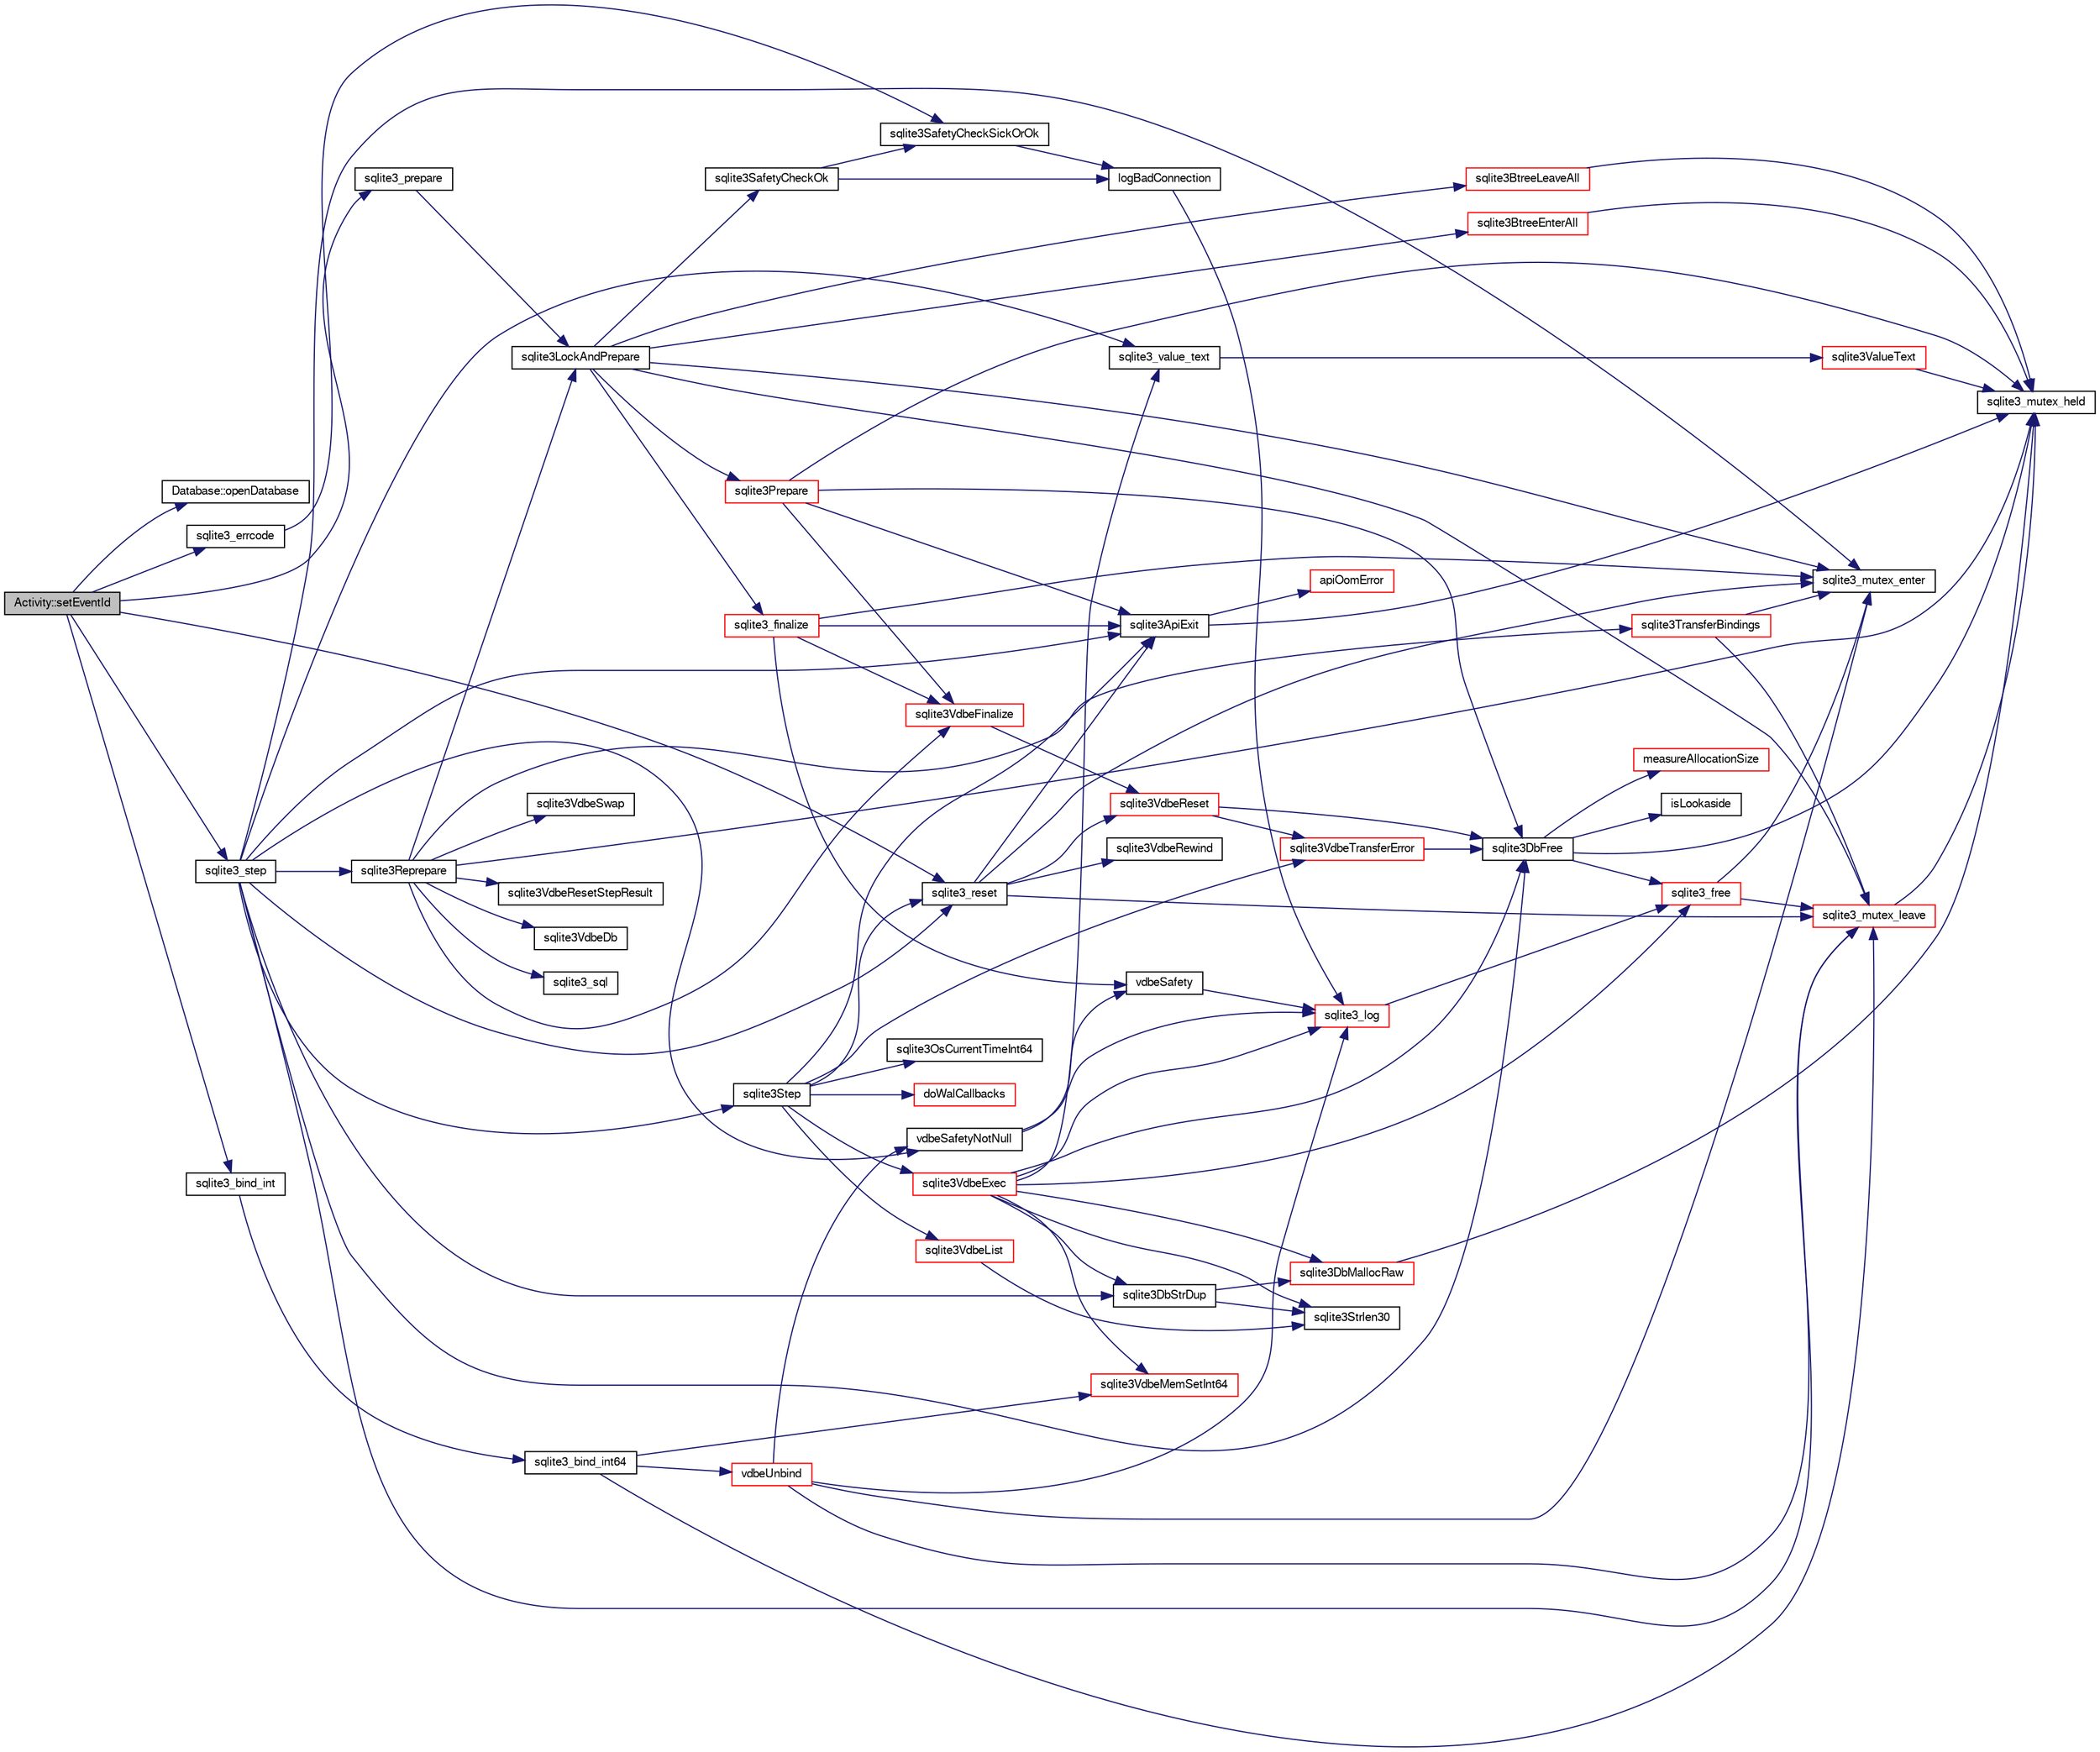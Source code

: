 digraph "Activity::setEventId"
{
  edge [fontname="FreeSans",fontsize="10",labelfontname="FreeSans",labelfontsize="10"];
  node [fontname="FreeSans",fontsize="10",shape=record];
  rankdir="LR";
  Node2917 [label="Activity::setEventId",height=0.2,width=0.4,color="black", fillcolor="grey75", style="filled", fontcolor="black"];
  Node2917 -> Node2918 [color="midnightblue",fontsize="10",style="solid",fontname="FreeSans"];
  Node2918 [label="Database::openDatabase",height=0.2,width=0.4,color="black", fillcolor="white", style="filled",URL="$classDatabase.html#aef36ad74d0bf64a091206dba2e27a54e"];
  Node2917 -> Node2919 [color="midnightblue",fontsize="10",style="solid",fontname="FreeSans"];
  Node2919 [label="sqlite3_prepare",height=0.2,width=0.4,color="black", fillcolor="white", style="filled",URL="$sqlite3_8c.html#a8c39e7b9dbeff01f0a399b46d4b29f1c"];
  Node2919 -> Node2920 [color="midnightblue",fontsize="10",style="solid",fontname="FreeSans"];
  Node2920 [label="sqlite3LockAndPrepare",height=0.2,width=0.4,color="black", fillcolor="white", style="filled",URL="$sqlite3_8c.html#a5db1ec5589aa2b02c6d979211a8789bd"];
  Node2920 -> Node2921 [color="midnightblue",fontsize="10",style="solid",fontname="FreeSans"];
  Node2921 [label="sqlite3SafetyCheckOk",height=0.2,width=0.4,color="black", fillcolor="white", style="filled",URL="$sqlite3_8c.html#ab15308423296d719d75dca4c0ef182a7"];
  Node2921 -> Node2922 [color="midnightblue",fontsize="10",style="solid",fontname="FreeSans"];
  Node2922 [label="logBadConnection",height=0.2,width=0.4,color="black", fillcolor="white", style="filled",URL="$sqlite3_8c.html#a8aa249fac852b22bb1227e2bc2921f11"];
  Node2922 -> Node2923 [color="midnightblue",fontsize="10",style="solid",fontname="FreeSans"];
  Node2923 [label="sqlite3_log",height=0.2,width=0.4,color="red", fillcolor="white", style="filled",URL="$sqlite3_8c.html#a298c9699bf9c143662c6b1fec4b2dc3b"];
  Node2923 -> Node2938 [color="midnightblue",fontsize="10",style="solid",fontname="FreeSans"];
  Node2938 [label="sqlite3_free",height=0.2,width=0.4,color="red", fillcolor="white", style="filled",URL="$sqlite3_8c.html#a6552349e36a8a691af5487999ab09519"];
  Node2938 -> Node2939 [color="midnightblue",fontsize="10",style="solid",fontname="FreeSans"];
  Node2939 [label="sqlite3_mutex_enter",height=0.2,width=0.4,color="black", fillcolor="white", style="filled",URL="$sqlite3_8c.html#a1c12cde690bd89f104de5cbad12a6bf5"];
  Node2938 -> Node2941 [color="midnightblue",fontsize="10",style="solid",fontname="FreeSans"];
  Node2941 [label="sqlite3_mutex_leave",height=0.2,width=0.4,color="red", fillcolor="white", style="filled",URL="$sqlite3_8c.html#a5838d235601dbd3c1fa993555c6bcc93"];
  Node2941 -> Node2933 [color="midnightblue",fontsize="10",style="solid",fontname="FreeSans"];
  Node2933 [label="sqlite3_mutex_held",height=0.2,width=0.4,color="black", fillcolor="white", style="filled",URL="$sqlite3_8c.html#acf77da68932b6bc163c5e68547ecc3e7"];
  Node2921 -> Node3205 [color="midnightblue",fontsize="10",style="solid",fontname="FreeSans"];
  Node3205 [label="sqlite3SafetyCheckSickOrOk",height=0.2,width=0.4,color="black", fillcolor="white", style="filled",URL="$sqlite3_8c.html#ac1fff729aec147d9825a4930042a626b"];
  Node3205 -> Node2922 [color="midnightblue",fontsize="10",style="solid",fontname="FreeSans"];
  Node2920 -> Node2939 [color="midnightblue",fontsize="10",style="solid",fontname="FreeSans"];
  Node2920 -> Node3206 [color="midnightblue",fontsize="10",style="solid",fontname="FreeSans"];
  Node3206 [label="sqlite3BtreeEnterAll",height=0.2,width=0.4,color="red", fillcolor="white", style="filled",URL="$sqlite3_8c.html#a7e8c5e623a61d322d3622c3e6202d735"];
  Node3206 -> Node2933 [color="midnightblue",fontsize="10",style="solid",fontname="FreeSans"];
  Node2920 -> Node3212 [color="midnightblue",fontsize="10",style="solid",fontname="FreeSans"];
  Node3212 [label="sqlite3Prepare",height=0.2,width=0.4,color="red", fillcolor="white", style="filled",URL="$sqlite3_8c.html#acb25890858d0bf4b12eb7aae569f0c7b"];
  Node3212 -> Node2933 [color="midnightblue",fontsize="10",style="solid",fontname="FreeSans"];
  Node3212 -> Node3137 [color="midnightblue",fontsize="10",style="solid",fontname="FreeSans"];
  Node3137 [label="sqlite3ApiExit",height=0.2,width=0.4,color="black", fillcolor="white", style="filled",URL="$sqlite3_8c.html#ae5a967ec6172298db98b6090bbd1dd9b"];
  Node3137 -> Node2933 [color="midnightblue",fontsize="10",style="solid",fontname="FreeSans"];
  Node3137 -> Node3138 [color="midnightblue",fontsize="10",style="solid",fontname="FreeSans"];
  Node3138 [label="apiOomError",height=0.2,width=0.4,color="red", fillcolor="white", style="filled",URL="$sqlite3_8c.html#a55c294da0c468873c7f7ea59378b8b9c"];
  Node3212 -> Node2932 [color="midnightblue",fontsize="10",style="solid",fontname="FreeSans"];
  Node2932 [label="sqlite3DbFree",height=0.2,width=0.4,color="black", fillcolor="white", style="filled",URL="$sqlite3_8c.html#ac70ab821a6607b4a1b909582dc37a069"];
  Node2932 -> Node2933 [color="midnightblue",fontsize="10",style="solid",fontname="FreeSans"];
  Node2932 -> Node2934 [color="midnightblue",fontsize="10",style="solid",fontname="FreeSans"];
  Node2934 [label="measureAllocationSize",height=0.2,width=0.4,color="red", fillcolor="white", style="filled",URL="$sqlite3_8c.html#a45731e644a22fdb756e2b6337224217a"];
  Node2932 -> Node2937 [color="midnightblue",fontsize="10",style="solid",fontname="FreeSans"];
  Node2937 [label="isLookaside",height=0.2,width=0.4,color="black", fillcolor="white", style="filled",URL="$sqlite3_8c.html#a770fa05ff9717b75e16f4d968a77b897"];
  Node2932 -> Node2938 [color="midnightblue",fontsize="10",style="solid",fontname="FreeSans"];
  Node3212 -> Node3757 [color="midnightblue",fontsize="10",style="solid",fontname="FreeSans"];
  Node3757 [label="sqlite3VdbeFinalize",height=0.2,width=0.4,color="red", fillcolor="white", style="filled",URL="$sqlite3_8c.html#af81e0c8d03b71610d3a826469f67bbd4"];
  Node3757 -> Node3253 [color="midnightblue",fontsize="10",style="solid",fontname="FreeSans"];
  Node3253 [label="sqlite3VdbeReset",height=0.2,width=0.4,color="red", fillcolor="white", style="filled",URL="$sqlite3_8c.html#a315a913742f7267f90d46d41446353b1"];
  Node3253 -> Node3551 [color="midnightblue",fontsize="10",style="solid",fontname="FreeSans"];
  Node3551 [label="sqlite3VdbeTransferError",height=0.2,width=0.4,color="red", fillcolor="white", style="filled",URL="$sqlite3_8c.html#aaf4a567b51602bb6d7bb150e6c72de69"];
  Node3551 -> Node2932 [color="midnightblue",fontsize="10",style="solid",fontname="FreeSans"];
  Node3253 -> Node2932 [color="midnightblue",fontsize="10",style="solid",fontname="FreeSans"];
  Node2920 -> Node3769 [color="midnightblue",fontsize="10",style="solid",fontname="FreeSans"];
  Node3769 [label="sqlite3_finalize",height=0.2,width=0.4,color="red", fillcolor="white", style="filled",URL="$sqlite3_8c.html#a801195c0f771d40bb4be1e40f3b88945"];
  Node3769 -> Node3250 [color="midnightblue",fontsize="10",style="solid",fontname="FreeSans"];
  Node3250 [label="vdbeSafety",height=0.2,width=0.4,color="black", fillcolor="white", style="filled",URL="$sqlite3_8c.html#ad376f1aa66b2801fa8fb2fb134f370fd"];
  Node3250 -> Node2923 [color="midnightblue",fontsize="10",style="solid",fontname="FreeSans"];
  Node3769 -> Node2939 [color="midnightblue",fontsize="10",style="solid",fontname="FreeSans"];
  Node3769 -> Node3757 [color="midnightblue",fontsize="10",style="solid",fontname="FreeSans"];
  Node3769 -> Node3137 [color="midnightblue",fontsize="10",style="solid",fontname="FreeSans"];
  Node2920 -> Node3473 [color="midnightblue",fontsize="10",style="solid",fontname="FreeSans"];
  Node3473 [label="sqlite3BtreeLeaveAll",height=0.2,width=0.4,color="red", fillcolor="white", style="filled",URL="$sqlite3_8c.html#a282e5f429eee8e0aebc7d18068ebccd2"];
  Node3473 -> Node2933 [color="midnightblue",fontsize="10",style="solid",fontname="FreeSans"];
  Node2920 -> Node2941 [color="midnightblue",fontsize="10",style="solid",fontname="FreeSans"];
  Node2917 -> Node3818 [color="midnightblue",fontsize="10",style="solid",fontname="FreeSans"];
  Node3818 [label="sqlite3_errcode",height=0.2,width=0.4,color="black", fillcolor="white", style="filled",URL="$sqlite3_8c.html#a79bd13f5c8b7a6ccc6fd76fc7fc2104c"];
  Node3818 -> Node3205 [color="midnightblue",fontsize="10",style="solid",fontname="FreeSans"];
  Node2917 -> Node3873 [color="midnightblue",fontsize="10",style="solid",fontname="FreeSans"];
  Node3873 [label="sqlite3_bind_int",height=0.2,width=0.4,color="black", fillcolor="white", style="filled",URL="$sqlite3_8c.html#aa6d5cc21ec0004b2e0bdce3395590aad"];
  Node3873 -> Node3874 [color="midnightblue",fontsize="10",style="solid",fontname="FreeSans"];
  Node3874 [label="sqlite3_bind_int64",height=0.2,width=0.4,color="black", fillcolor="white", style="filled",URL="$sqlite3_8c.html#af77e2729923f2621852202e1c23788c6"];
  Node3874 -> Node3875 [color="midnightblue",fontsize="10",style="solid",fontname="FreeSans"];
  Node3875 [label="vdbeUnbind",height=0.2,width=0.4,color="red", fillcolor="white", style="filled",URL="$sqlite3_8c.html#ae3ca3d8a878660305a0efd0c73c9f064"];
  Node3875 -> Node3249 [color="midnightblue",fontsize="10",style="solid",fontname="FreeSans"];
  Node3249 [label="vdbeSafetyNotNull",height=0.2,width=0.4,color="black", fillcolor="white", style="filled",URL="$sqlite3_8c.html#a018448275e86f09d8af8033cec4cafdf"];
  Node3249 -> Node2923 [color="midnightblue",fontsize="10",style="solid",fontname="FreeSans"];
  Node3249 -> Node3250 [color="midnightblue",fontsize="10",style="solid",fontname="FreeSans"];
  Node3875 -> Node2939 [color="midnightblue",fontsize="10",style="solid",fontname="FreeSans"];
  Node3875 -> Node2941 [color="midnightblue",fontsize="10",style="solid",fontname="FreeSans"];
  Node3875 -> Node2923 [color="midnightblue",fontsize="10",style="solid",fontname="FreeSans"];
  Node3874 -> Node3064 [color="midnightblue",fontsize="10",style="solid",fontname="FreeSans"];
  Node3064 [label="sqlite3VdbeMemSetInt64",height=0.2,width=0.4,color="red", fillcolor="white", style="filled",URL="$sqlite3_8c.html#a57c5843cac8f6180ee994267a23f86a3"];
  Node3874 -> Node2941 [color="midnightblue",fontsize="10",style="solid",fontname="FreeSans"];
  Node2917 -> Node3248 [color="midnightblue",fontsize="10",style="solid",fontname="FreeSans"];
  Node3248 [label="sqlite3_step",height=0.2,width=0.4,color="black", fillcolor="white", style="filled",URL="$sqlite3_8c.html#ac1e491ce36b7471eb28387f7d3c74334"];
  Node3248 -> Node3249 [color="midnightblue",fontsize="10",style="solid",fontname="FreeSans"];
  Node3248 -> Node2939 [color="midnightblue",fontsize="10",style="solid",fontname="FreeSans"];
  Node3248 -> Node3251 [color="midnightblue",fontsize="10",style="solid",fontname="FreeSans"];
  Node3251 [label="sqlite3Step",height=0.2,width=0.4,color="black", fillcolor="white", style="filled",URL="$sqlite3_8c.html#a3f2872e873e2758a4beedad1d5113554"];
  Node3251 -> Node3252 [color="midnightblue",fontsize="10",style="solid",fontname="FreeSans"];
  Node3252 [label="sqlite3_reset",height=0.2,width=0.4,color="black", fillcolor="white", style="filled",URL="$sqlite3_8c.html#a758efebc2e95694959ab0e74b397984c"];
  Node3252 -> Node2939 [color="midnightblue",fontsize="10",style="solid",fontname="FreeSans"];
  Node3252 -> Node3253 [color="midnightblue",fontsize="10",style="solid",fontname="FreeSans"];
  Node3252 -> Node3556 [color="midnightblue",fontsize="10",style="solid",fontname="FreeSans"];
  Node3556 [label="sqlite3VdbeRewind",height=0.2,width=0.4,color="black", fillcolor="white", style="filled",URL="$sqlite3_8c.html#ac2109d6ef272c796bd8881a430bc1052"];
  Node3252 -> Node3137 [color="midnightblue",fontsize="10",style="solid",fontname="FreeSans"];
  Node3252 -> Node2941 [color="midnightblue",fontsize="10",style="solid",fontname="FreeSans"];
  Node3251 -> Node3161 [color="midnightblue",fontsize="10",style="solid",fontname="FreeSans"];
  Node3161 [label="sqlite3OsCurrentTimeInt64",height=0.2,width=0.4,color="black", fillcolor="white", style="filled",URL="$sqlite3_8c.html#a8fba11754c83b89782ef18af266f5ec2"];
  Node3251 -> Node3557 [color="midnightblue",fontsize="10",style="solid",fontname="FreeSans"];
  Node3557 [label="sqlite3VdbeList",height=0.2,width=0.4,color="red", fillcolor="white", style="filled",URL="$sqlite3_8c.html#a61f5dfb765135a9982025bab8944f7fd"];
  Node3557 -> Node3008 [color="midnightblue",fontsize="10",style="solid",fontname="FreeSans"];
  Node3008 [label="sqlite3Strlen30",height=0.2,width=0.4,color="black", fillcolor="white", style="filled",URL="$sqlite3_8c.html#a3dcd80ba41f1a308193dee74857b62a7"];
  Node3251 -> Node3559 [color="midnightblue",fontsize="10",style="solid",fontname="FreeSans"];
  Node3559 [label="sqlite3VdbeExec",height=0.2,width=0.4,color="red", fillcolor="white", style="filled",URL="$sqlite3_8c.html#a8ce40a614bdc56719c4d642b1e4dfb21"];
  Node3559 -> Node2923 [color="midnightblue",fontsize="10",style="solid",fontname="FreeSans"];
  Node3559 -> Node3008 [color="midnightblue",fontsize="10",style="solid",fontname="FreeSans"];
  Node3559 -> Node2932 [color="midnightblue",fontsize="10",style="solid",fontname="FreeSans"];
  Node3559 -> Node3064 [color="midnightblue",fontsize="10",style="solid",fontname="FreeSans"];
  Node3559 -> Node3014 [color="midnightblue",fontsize="10",style="solid",fontname="FreeSans"];
  Node3014 [label="sqlite3_value_text",height=0.2,width=0.4,color="black", fillcolor="white", style="filled",URL="$sqlite3_8c.html#aef2ace3239e6dd59c74110faa70f8171"];
  Node3014 -> Node3015 [color="midnightblue",fontsize="10",style="solid",fontname="FreeSans"];
  Node3015 [label="sqlite3ValueText",height=0.2,width=0.4,color="red", fillcolor="white", style="filled",URL="$sqlite3_8c.html#ad567a94e52d1adf81f4857fdba00a59b"];
  Node3015 -> Node2933 [color="midnightblue",fontsize="10",style="solid",fontname="FreeSans"];
  Node3559 -> Node2944 [color="midnightblue",fontsize="10",style="solid",fontname="FreeSans"];
  Node2944 [label="sqlite3DbMallocRaw",height=0.2,width=0.4,color="red", fillcolor="white", style="filled",URL="$sqlite3_8c.html#abbe8be0cf7175e11ddc3e2218fad924e"];
  Node2944 -> Node2933 [color="midnightblue",fontsize="10",style="solid",fontname="FreeSans"];
  Node3559 -> Node3484 [color="midnightblue",fontsize="10",style="solid",fontname="FreeSans"];
  Node3484 [label="sqlite3DbStrDup",height=0.2,width=0.4,color="black", fillcolor="white", style="filled",URL="$sqlite3_8c.html#a0ec4772ee6de7316ecd1e6cabb1beeef"];
  Node3484 -> Node3008 [color="midnightblue",fontsize="10",style="solid",fontname="FreeSans"];
  Node3484 -> Node2944 [color="midnightblue",fontsize="10",style="solid",fontname="FreeSans"];
  Node3559 -> Node2938 [color="midnightblue",fontsize="10",style="solid",fontname="FreeSans"];
  Node3251 -> Node3851 [color="midnightblue",fontsize="10",style="solid",fontname="FreeSans"];
  Node3851 [label="doWalCallbacks",height=0.2,width=0.4,color="red", fillcolor="white", style="filled",URL="$sqlite3_8c.html#a001bcb6c83dac39b83d3a95e1f6194d1"];
  Node3251 -> Node3137 [color="midnightblue",fontsize="10",style="solid",fontname="FreeSans"];
  Node3251 -> Node3551 [color="midnightblue",fontsize="10",style="solid",fontname="FreeSans"];
  Node3248 -> Node3854 [color="midnightblue",fontsize="10",style="solid",fontname="FreeSans"];
  Node3854 [label="sqlite3Reprepare",height=0.2,width=0.4,color="black", fillcolor="white", style="filled",URL="$sqlite3_8c.html#a7e2f7299cc947d07e782f6ac561fa937"];
  Node3854 -> Node2933 [color="midnightblue",fontsize="10",style="solid",fontname="FreeSans"];
  Node3854 -> Node3855 [color="midnightblue",fontsize="10",style="solid",fontname="FreeSans"];
  Node3855 [label="sqlite3VdbeDb",height=0.2,width=0.4,color="black", fillcolor="white", style="filled",URL="$sqlite3_8c.html#a6cb1b36e2823fc3eff25dc162f71f28b"];
  Node3854 -> Node3856 [color="midnightblue",fontsize="10",style="solid",fontname="FreeSans"];
  Node3856 [label="sqlite3_sql",height=0.2,width=0.4,color="black", fillcolor="white", style="filled",URL="$sqlite3_8c.html#a5a8d6a88cd06c29ea28bfbdf85f2d4dc"];
  Node3854 -> Node2920 [color="midnightblue",fontsize="10",style="solid",fontname="FreeSans"];
  Node3854 -> Node3857 [color="midnightblue",fontsize="10",style="solid",fontname="FreeSans"];
  Node3857 [label="sqlite3VdbeSwap",height=0.2,width=0.4,color="black", fillcolor="white", style="filled",URL="$sqlite3_8c.html#ae65b43cc845b600cd9c8bdead9843b28"];
  Node3854 -> Node3858 [color="midnightblue",fontsize="10",style="solid",fontname="FreeSans"];
  Node3858 [label="sqlite3TransferBindings",height=0.2,width=0.4,color="red", fillcolor="white", style="filled",URL="$sqlite3_8c.html#a9158a497436de1e5aa7067e4daf18d8e"];
  Node3858 -> Node2939 [color="midnightblue",fontsize="10",style="solid",fontname="FreeSans"];
  Node3858 -> Node2941 [color="midnightblue",fontsize="10",style="solid",fontname="FreeSans"];
  Node3854 -> Node3859 [color="midnightblue",fontsize="10",style="solid",fontname="FreeSans"];
  Node3859 [label="sqlite3VdbeResetStepResult",height=0.2,width=0.4,color="black", fillcolor="white", style="filled",URL="$sqlite3_8c.html#ad24b39129d843f753039e272999669a6"];
  Node3854 -> Node3757 [color="midnightblue",fontsize="10",style="solid",fontname="FreeSans"];
  Node3248 -> Node3252 [color="midnightblue",fontsize="10",style="solid",fontname="FreeSans"];
  Node3248 -> Node3014 [color="midnightblue",fontsize="10",style="solid",fontname="FreeSans"];
  Node3248 -> Node2932 [color="midnightblue",fontsize="10",style="solid",fontname="FreeSans"];
  Node3248 -> Node3484 [color="midnightblue",fontsize="10",style="solid",fontname="FreeSans"];
  Node3248 -> Node3137 [color="midnightblue",fontsize="10",style="solid",fontname="FreeSans"];
  Node3248 -> Node2941 [color="midnightblue",fontsize="10",style="solid",fontname="FreeSans"];
  Node2917 -> Node3252 [color="midnightblue",fontsize="10",style="solid",fontname="FreeSans"];
}
